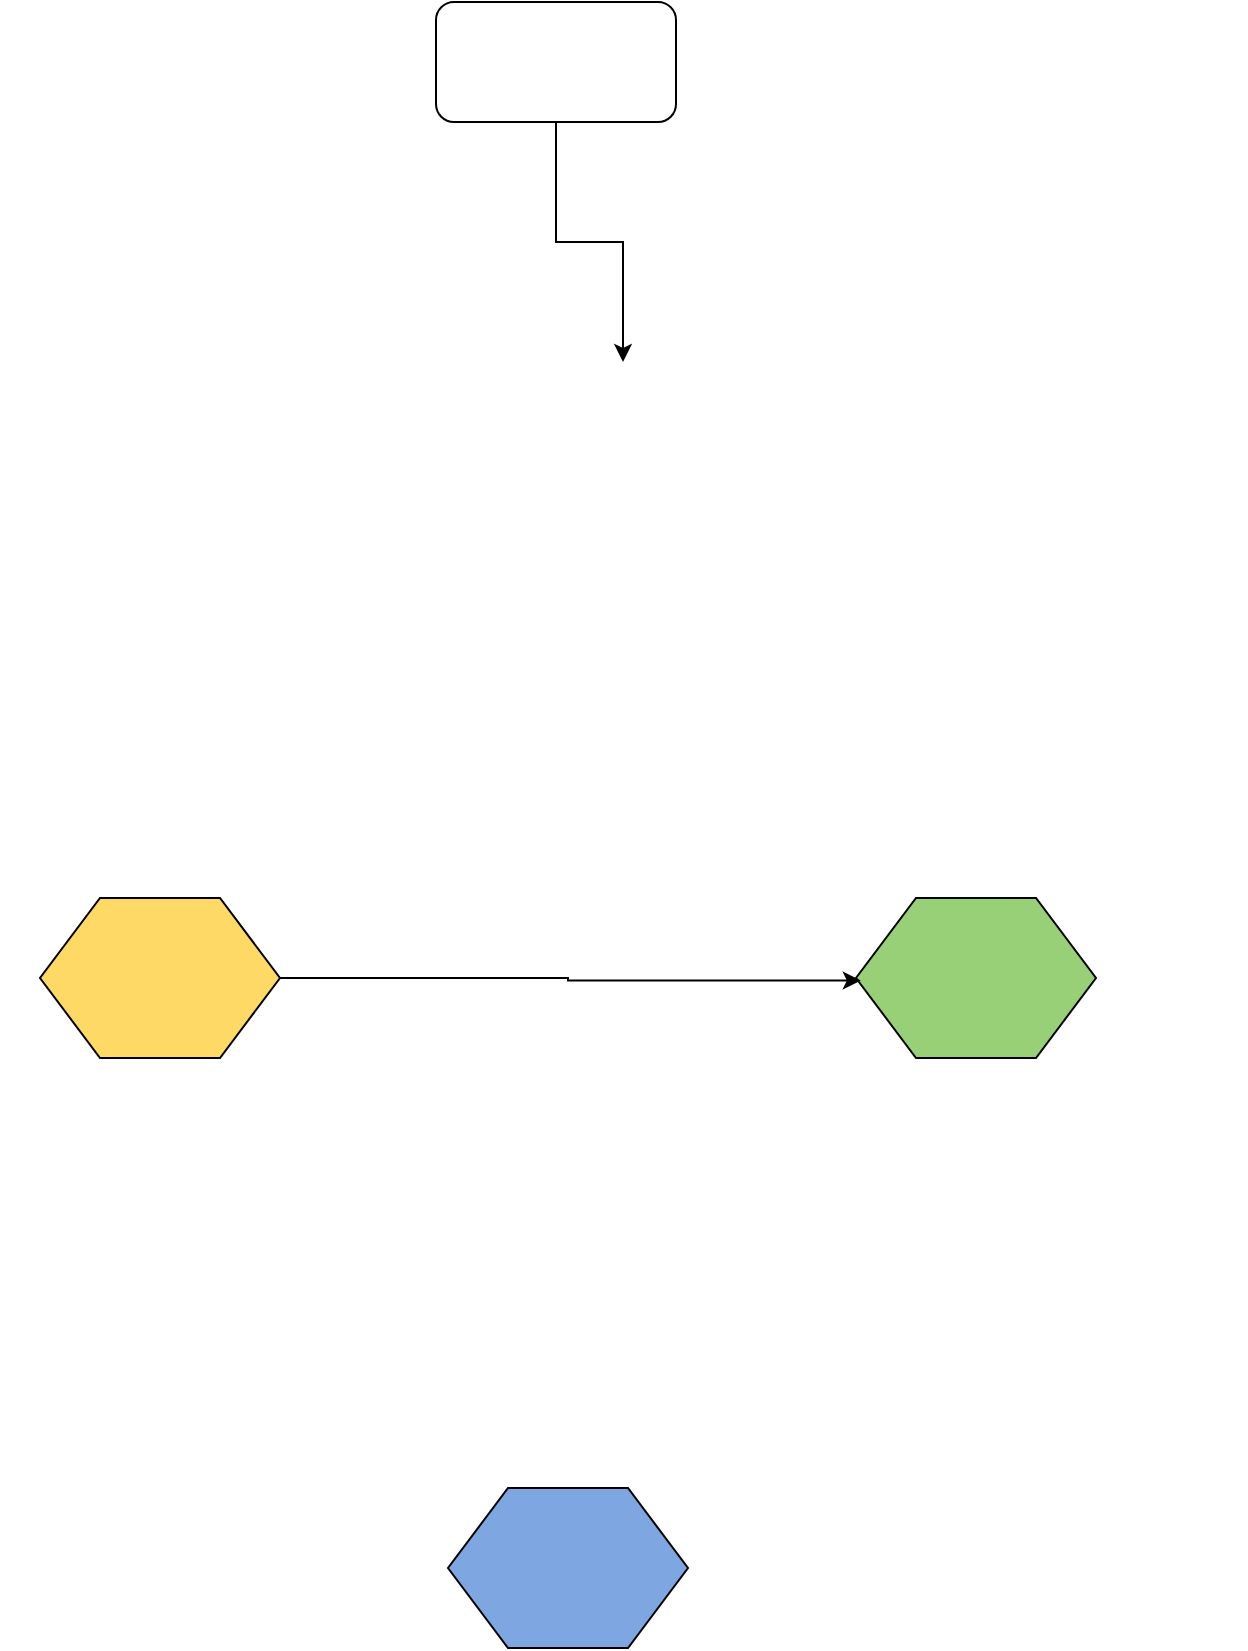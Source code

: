 <mxGraphModel dx="530" dy="1221" grid="1" gridSize="10" guides="1" tooltips="1" connect="0" arrows="1" fold="1" page="1" pageScale="1" pageWidth="827" pageHeight="1169" background="#ffffff">
	<root>
		<mxCell id="0"/>
		<mxCell id="1" parent="0"/>
		<mxCell id="3" value="" style="shape=hexagon;perimeter=hexagonPerimeter2;whiteSpace=wrap;html=1;fillColor=#97D077;" parent="1" vertex="1"><mxGeometry x="530" y="538" width="120" height="80" as="geometry"/></mxCell>
		<mxCell id="4" value="" style="shape=hexagon;perimeter=hexagonPerimeter2;whiteSpace=wrap;html=1;fillColor=#FFD966;" parent="1" vertex="1"><mxGeometry x="122" y="538" width="120" height="80" as="geometry"/></mxCell>
		<mxCell id="9" value="" style="shape=image;imageAspect=0;aspect=fixed;verticalLabelPosition=bottom;verticalAlign=top;image=https://camo.githubusercontent.com/3a5e37dc07744e58761dc92794e7c6414e1cf3966aab3fadf088194c9f6b1a36/68747470733a2f2f796a732e6465762f696d616765732f6c6f676f2f796a732d313230783132302e706e67;" parent="1" vertex="1"><mxGeometry x="326" y="650" width="120" height="120" as="geometry"/></mxCell>
		<mxCell id="10" value="" style="shape=hexagon;perimeter=hexagonPerimeter2;whiteSpace=wrap;html=1;fillColor=#7EA6E0;" parent="1" vertex="1"><mxGeometry x="326" y="833" width="120" height="80" as="geometry"/></mxCell>
		<mxCell id="11" style="edgeStyle=orthogonalEdgeStyle;rounded=0;html=1;entryX=0.02;entryY=0.516;entryPerimeter=0;jettySize=auto;orthogonalLoop=1;" parent="1" source="4" target="3" edge="1"><mxGeometry relative="1" as="geometry"/></mxCell>
		<mxCell id="12" value="" style="shape=image;imageAspect=0;aspect=fixed;verticalLabelPosition=bottom;verticalAlign=top;image=https://quantstack.net/img/logo.svg;" parent="1" vertex="1"><mxGeometry x="102" y="270" width="623" height="160" as="geometry"/></mxCell>
		<mxCell id="13" value="" style="rounded=1;whiteSpace=wrap;html=1;" vertex="1" parent="1"><mxGeometry x="320" y="90" width="120" height="60" as="geometry"/></mxCell>
		<mxCell id="14" style="edgeStyle=orthogonalEdgeStyle;rounded=0;html=1;jettySize=auto;orthogonalLoop=1;" edge="1" parent="1" source="13" target="12"><mxGeometry relative="1" as="geometry"/></mxCell>
	</root>
</mxGraphModel>
